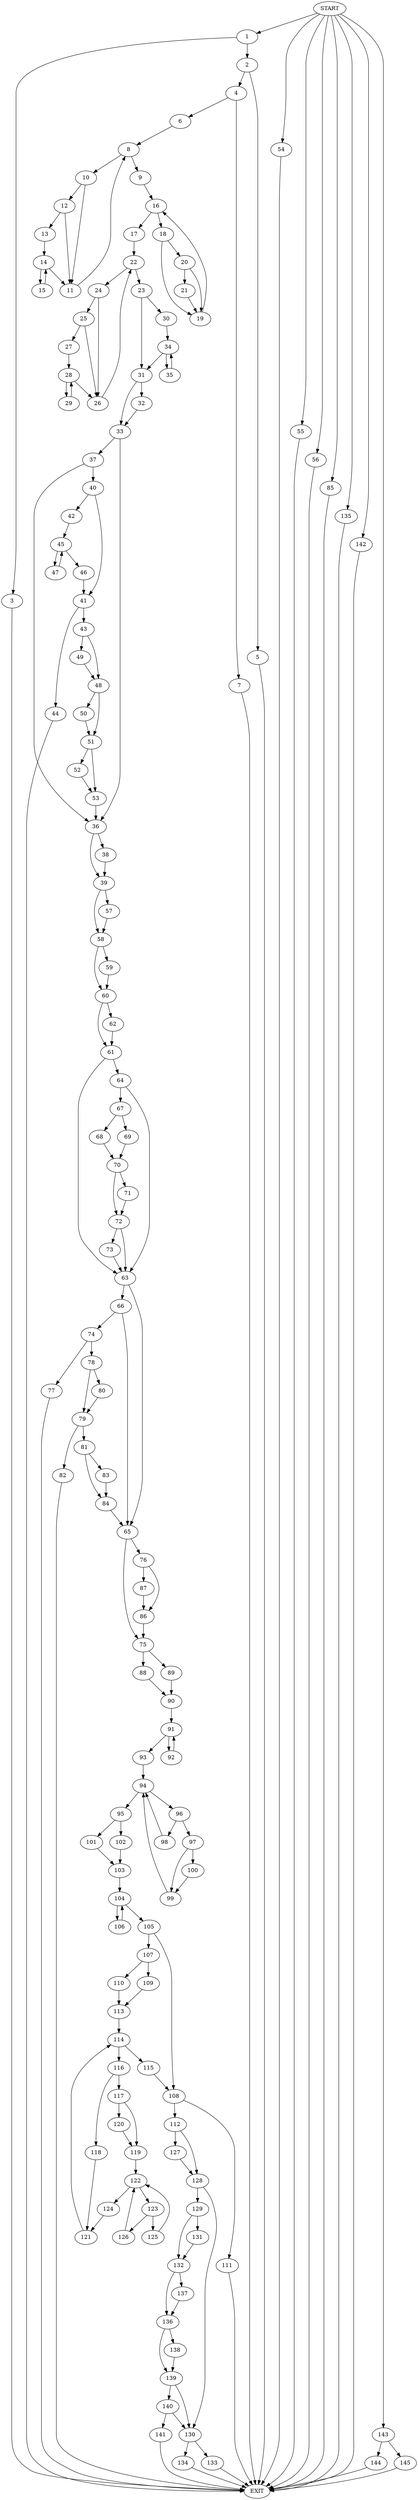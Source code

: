 digraph {
0 [label="START"]
146 [label="EXIT"]
0 -> 1
1 -> 2
1 -> 3
3 -> 146
2 -> 4
2 -> 5
5 -> 146
4 -> 6
4 -> 7
6 -> 8
7 -> 146
8 -> 9
8 -> 10
10 -> 11
10 -> 12
12 -> 11
12 -> 13
11 -> 8
13 -> 14
14 -> 11
14 -> 15
15 -> 14
9 -> 16
16 -> 17
16 -> 18
18 -> 19
18 -> 20
19 -> 16
20 -> 21
20 -> 19
21 -> 19
17 -> 22
22 -> 23
22 -> 24
24 -> 25
24 -> 26
26 -> 22
25 -> 27
25 -> 26
27 -> 28
28 -> 29
28 -> 26
29 -> 28
23 -> 30
23 -> 31
31 -> 32
31 -> 33
30 -> 34
34 -> 31
34 -> 35
35 -> 34
33 -> 36
33 -> 37
32 -> 33
36 -> 38
36 -> 39
37 -> 36
37 -> 40
40 -> 41
40 -> 42
41 -> 43
41 -> 44
42 -> 45
45 -> 46
45 -> 47
47 -> 45
46 -> 41
44 -> 146
43 -> 48
43 -> 49
48 -> 50
48 -> 51
49 -> 48
51 -> 52
51 -> 53
50 -> 51
52 -> 53
53 -> 36
0 -> 54
54 -> 146
0 -> 55
55 -> 146
0 -> 56
56 -> 146
38 -> 39
39 -> 57
39 -> 58
58 -> 59
58 -> 60
57 -> 58
60 -> 61
60 -> 62
59 -> 60
61 -> 63
61 -> 64
62 -> 61
63 -> 65
63 -> 66
64 -> 63
64 -> 67
67 -> 68
67 -> 69
69 -> 70
68 -> 70
70 -> 71
70 -> 72
71 -> 72
72 -> 73
72 -> 63
73 -> 63
66 -> 74
66 -> 65
65 -> 75
65 -> 76
74 -> 77
74 -> 78
77 -> 146
78 -> 79
78 -> 80
80 -> 79
79 -> 81
79 -> 82
81 -> 83
81 -> 84
82 -> 146
0 -> 85
85 -> 146
84 -> 65
83 -> 84
76 -> 86
76 -> 87
75 -> 88
75 -> 89
87 -> 86
86 -> 75
89 -> 90
88 -> 90
90 -> 91
91 -> 92
91 -> 93
92 -> 91
93 -> 94
94 -> 95
94 -> 96
96 -> 97
96 -> 98
98 -> 94
97 -> 99
97 -> 100
100 -> 99
99 -> 94
95 -> 101
95 -> 102
102 -> 103
101 -> 103
103 -> 104
104 -> 105
104 -> 106
106 -> 104
105 -> 107
105 -> 108
107 -> 109
107 -> 110
108 -> 111
108 -> 112
109 -> 113
110 -> 113
113 -> 114
114 -> 115
114 -> 116
116 -> 117
116 -> 118
117 -> 119
117 -> 120
118 -> 121
121 -> 114
120 -> 119
119 -> 122
122 -> 123
122 -> 124
123 -> 125
123 -> 126
125 -> 122
126 -> 122
124 -> 121
115 -> 108
112 -> 127
112 -> 128
111 -> 146
127 -> 128
128 -> 129
128 -> 130
129 -> 131
129 -> 132
130 -> 133
130 -> 134
0 -> 135
135 -> 146
132 -> 136
132 -> 137
131 -> 132
137 -> 136
136 -> 138
136 -> 139
138 -> 139
139 -> 130
139 -> 140
140 -> 130
140 -> 141
141 -> 146
134 -> 146
133 -> 146
0 -> 142
142 -> 146
0 -> 143
143 -> 144
143 -> 145
145 -> 146
144 -> 146
}
